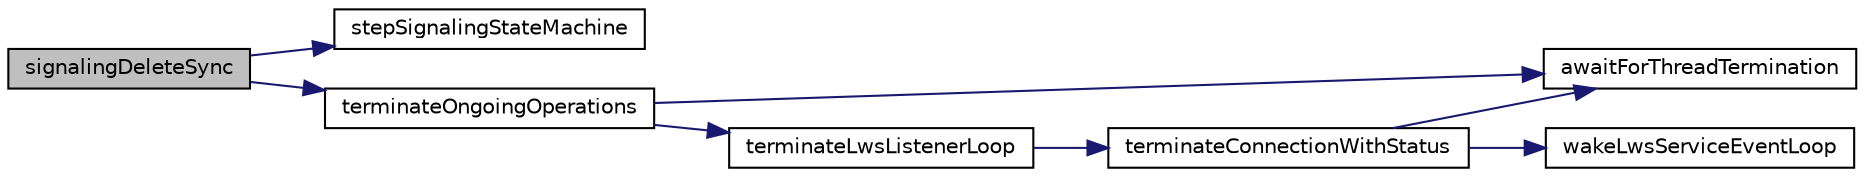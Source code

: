 digraph "signalingDeleteSync"
{
 // LATEX_PDF_SIZE
  edge [fontname="Helvetica",fontsize="10",labelfontname="Helvetica",labelfontsize="10"];
  node [fontname="Helvetica",fontsize="10",shape=record];
  rankdir="LR";
  Node1 [label="signalingDeleteSync",height=0.2,width=0.4,color="black", fillcolor="grey75", style="filled", fontcolor="black",tooltip=" "];
  Node1 -> Node2 [color="midnightblue",fontsize="10",style="solid",fontname="Helvetica"];
  Node2 [label="stepSignalingStateMachine",height=0.2,width=0.4,color="black", fillcolor="white", style="filled",URL="$StateMachine_8c.html#aec8441c2e021d29e6fdec5f97000431c",tooltip=" "];
  Node1 -> Node3 [color="midnightblue",fontsize="10",style="solid",fontname="Helvetica"];
  Node3 [label="terminateOngoingOperations",height=0.2,width=0.4,color="black", fillcolor="white", style="filled",URL="$Signaling_8c.html#ae56c0bb01cc41a1566687dd26dac4248",tooltip=" "];
  Node3 -> Node4 [color="midnightblue",fontsize="10",style="solid",fontname="Helvetica"];
  Node4 [label="awaitForThreadTermination",height=0.2,width=0.4,color="black", fillcolor="white", style="filled",URL="$Signaling_8c.html#a653edfffd5d129d08f5971d91f16fc5e",tooltip=" "];
  Node3 -> Node5 [color="midnightblue",fontsize="10",style="solid",fontname="Helvetica"];
  Node5 [label="terminateLwsListenerLoop",height=0.2,width=0.4,color="black", fillcolor="white", style="filled",URL="$LwsApiCalls_8c.html#ac8ef143a573f3b4ae83bd3ad0eb9fd6f",tooltip=" "];
  Node5 -> Node6 [color="midnightblue",fontsize="10",style="solid",fontname="Helvetica"];
  Node6 [label="terminateConnectionWithStatus",height=0.2,width=0.4,color="black", fillcolor="white", style="filled",URL="$LwsApiCalls_8c.html#ae7928b7a5bf47cbdf2ccf753f1c1e8df",tooltip=" "];
  Node6 -> Node4 [color="midnightblue",fontsize="10",style="solid",fontname="Helvetica"];
  Node6 -> Node7 [color="midnightblue",fontsize="10",style="solid",fontname="Helvetica"];
  Node7 [label="wakeLwsServiceEventLoop",height=0.2,width=0.4,color="black", fillcolor="white", style="filled",URL="$LwsApiCalls_8c.html#a116aedb04e1b2e3c920d5b181477b11a",tooltip=" "];
}
